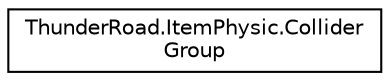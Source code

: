 digraph "Graphical Class Hierarchy"
{
 // LATEX_PDF_SIZE
  edge [fontname="Helvetica",fontsize="10",labelfontname="Helvetica",labelfontsize="10"];
  node [fontname="Helvetica",fontsize="10",shape=record];
  rankdir="LR";
  Node0 [label="ThunderRoad.ItemPhysic.Collider\lGroup",height=0.2,width=0.4,color="black", fillcolor="white", style="filled",URL="$class_thunder_road_1_1_item_physic_1_1_collider_group.html",tooltip="Class ColliderGroup."];
}
